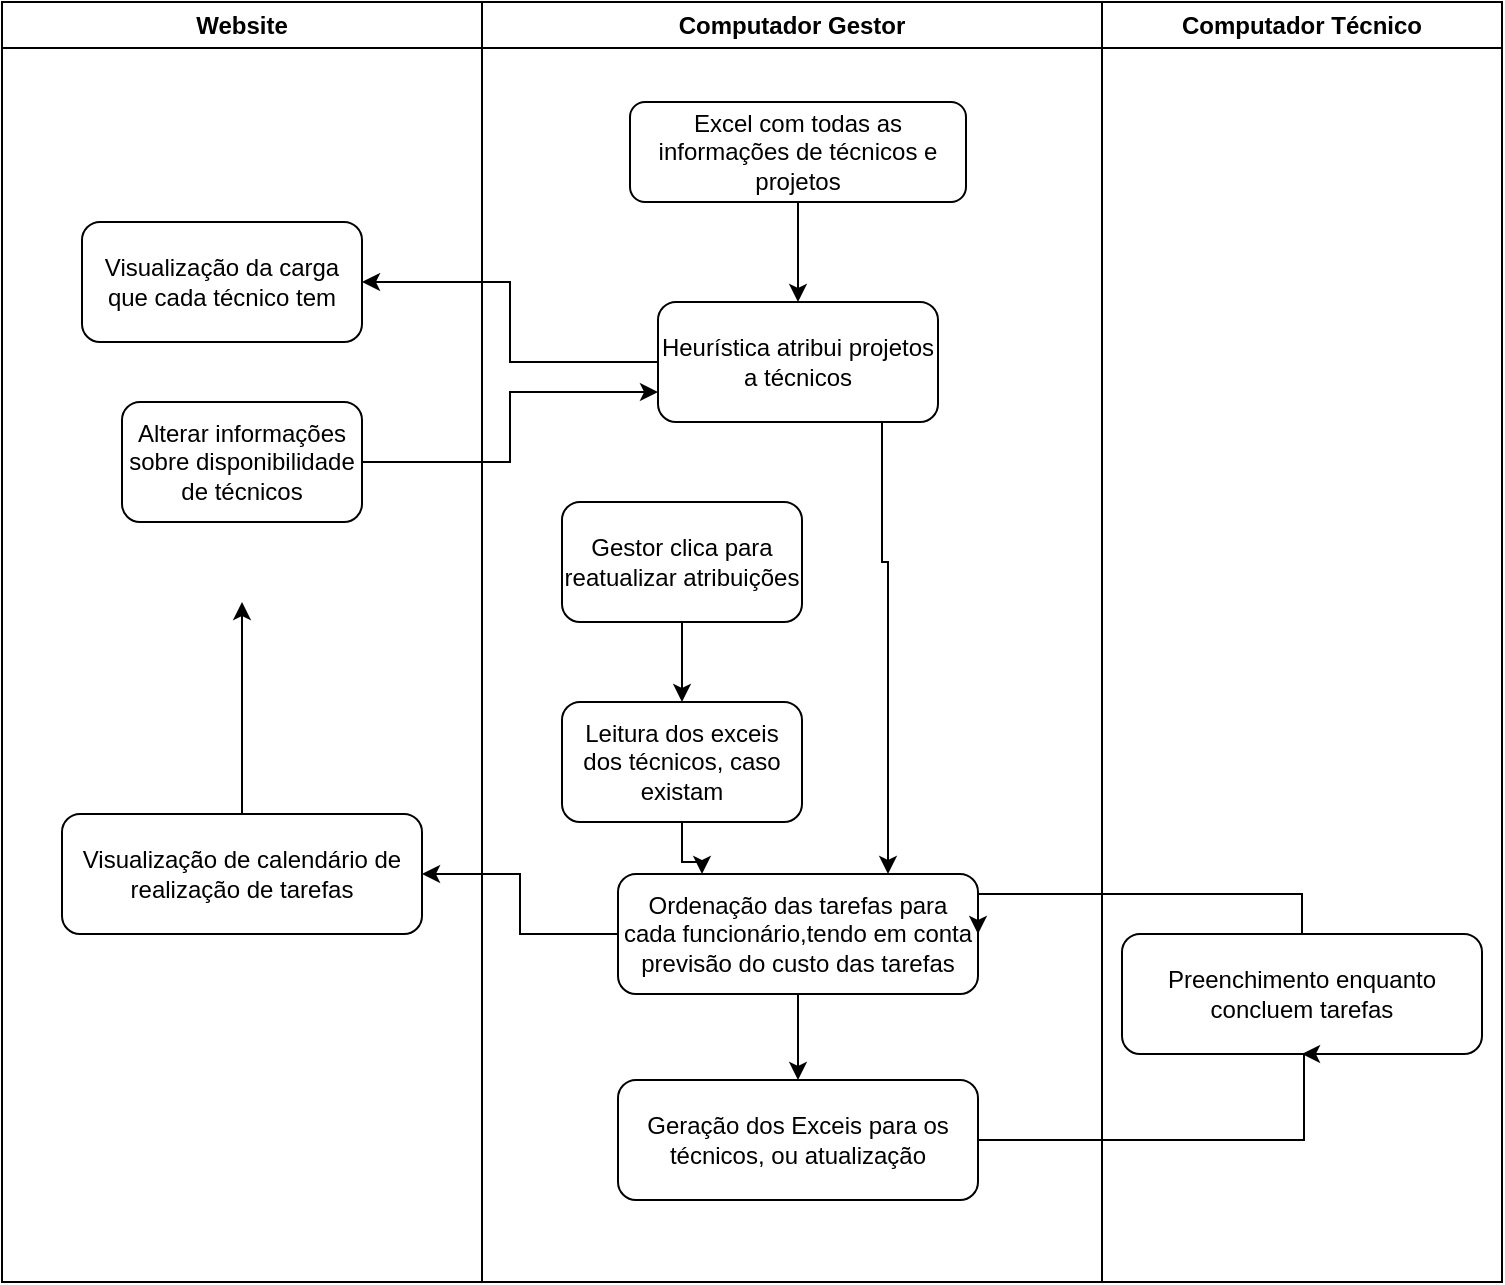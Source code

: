 <mxfile version="22.0.6" type="device">
  <diagram id="C5RBs43oDa-KdzZeNtuy" name="Page-1">
    <mxGraphModel dx="2037" dy="1803" grid="1" gridSize="10" guides="1" tooltips="1" connect="1" arrows="1" fold="1" page="1" pageScale="1" pageWidth="827" pageHeight="1169" math="0" shadow="0">
      <root>
        <mxCell id="WIyWlLk6GJQsqaUBKTNV-0" />
        <mxCell id="WIyWlLk6GJQsqaUBKTNV-1" parent="WIyWlLk6GJQsqaUBKTNV-0" />
        <mxCell id="QcD5hRHQzZDBA_C3fKLL-0" value="Computador Gestor" style="swimlane;whiteSpace=wrap;html=1;" vertex="1" parent="WIyWlLk6GJQsqaUBKTNV-1">
          <mxGeometry x="160" y="-20" width="310" height="640" as="geometry" />
        </mxCell>
        <mxCell id="QcD5hRHQzZDBA_C3fKLL-4" value="" style="edgeStyle=orthogonalEdgeStyle;rounded=0;orthogonalLoop=1;jettySize=auto;html=1;" edge="1" parent="QcD5hRHQzZDBA_C3fKLL-0" source="WIyWlLk6GJQsqaUBKTNV-3" target="QcD5hRHQzZDBA_C3fKLL-3">
          <mxGeometry relative="1" as="geometry" />
        </mxCell>
        <mxCell id="WIyWlLk6GJQsqaUBKTNV-3" value="&lt;div&gt;Excel com todas as informações de técnicos e projetos&lt;/div&gt;" style="rounded=1;whiteSpace=wrap;html=1;fontSize=12;glass=0;strokeWidth=1;shadow=0;" parent="QcD5hRHQzZDBA_C3fKLL-0" vertex="1">
          <mxGeometry x="74" y="50" width="168" height="50" as="geometry" />
        </mxCell>
        <mxCell id="QcD5hRHQzZDBA_C3fKLL-2" style="edgeStyle=orthogonalEdgeStyle;rounded=0;orthogonalLoop=1;jettySize=auto;html=1;exitX=0.5;exitY=1;exitDx=0;exitDy=0;" edge="1" parent="QcD5hRHQzZDBA_C3fKLL-0" source="WIyWlLk6GJQsqaUBKTNV-3" target="WIyWlLk6GJQsqaUBKTNV-3">
          <mxGeometry relative="1" as="geometry" />
        </mxCell>
        <mxCell id="QcD5hRHQzZDBA_C3fKLL-9" value="" style="edgeStyle=orthogonalEdgeStyle;rounded=0;orthogonalLoop=1;jettySize=auto;html=1;entryX=0.75;entryY=0;entryDx=0;entryDy=0;" edge="1" parent="QcD5hRHQzZDBA_C3fKLL-0" target="QcD5hRHQzZDBA_C3fKLL-8">
          <mxGeometry relative="1" as="geometry">
            <mxPoint x="110" y="210" as="sourcePoint" />
            <mxPoint x="110" y="350" as="targetPoint" />
            <Array as="points">
              <mxPoint x="200" y="210" />
              <mxPoint x="200" y="280" />
              <mxPoint x="203" y="280" />
            </Array>
          </mxGeometry>
        </mxCell>
        <mxCell id="QcD5hRHQzZDBA_C3fKLL-3" value="Heurística atribui projetos a técnicos" style="rounded=1;whiteSpace=wrap;html=1;fontSize=12;glass=0;strokeWidth=1;shadow=0;" vertex="1" parent="QcD5hRHQzZDBA_C3fKLL-0">
          <mxGeometry x="88" y="150" width="140" height="60" as="geometry" />
        </mxCell>
        <mxCell id="QcD5hRHQzZDBA_C3fKLL-13" value="" style="edgeStyle=orthogonalEdgeStyle;rounded=0;orthogonalLoop=1;jettySize=auto;html=1;" edge="1" parent="QcD5hRHQzZDBA_C3fKLL-0" source="QcD5hRHQzZDBA_C3fKLL-8" target="QcD5hRHQzZDBA_C3fKLL-12">
          <mxGeometry relative="1" as="geometry" />
        </mxCell>
        <mxCell id="QcD5hRHQzZDBA_C3fKLL-8" value="Ordenação das tarefas para cada funcionário,tendo em conta previsão do custo das tarefas" style="rounded=1;whiteSpace=wrap;html=1;fontSize=12;glass=0;strokeWidth=1;shadow=0;" vertex="1" parent="QcD5hRHQzZDBA_C3fKLL-0">
          <mxGeometry x="68" y="436" width="180" height="60" as="geometry" />
        </mxCell>
        <mxCell id="QcD5hRHQzZDBA_C3fKLL-12" value="Geração dos Exceis para os técnicos, ou atualização" style="rounded=1;whiteSpace=wrap;html=1;fontSize=12;glass=0;strokeWidth=1;shadow=0;" vertex="1" parent="QcD5hRHQzZDBA_C3fKLL-0">
          <mxGeometry x="68" y="539" width="180" height="60" as="geometry" />
        </mxCell>
        <mxCell id="QcD5hRHQzZDBA_C3fKLL-27" style="edgeStyle=orthogonalEdgeStyle;rounded=0;orthogonalLoop=1;jettySize=auto;html=1;" edge="1" parent="QcD5hRHQzZDBA_C3fKLL-0" source="QcD5hRHQzZDBA_C3fKLL-24" target="QcD5hRHQzZDBA_C3fKLL-8">
          <mxGeometry relative="1" as="geometry">
            <Array as="points">
              <mxPoint x="100" y="430" />
              <mxPoint x="110" y="430" />
            </Array>
          </mxGeometry>
        </mxCell>
        <mxCell id="QcD5hRHQzZDBA_C3fKLL-24" value="Leitura dos exceis dos técnicos, caso existam" style="rounded=1;whiteSpace=wrap;html=1;" vertex="1" parent="QcD5hRHQzZDBA_C3fKLL-0">
          <mxGeometry x="40" y="350" width="120" height="60" as="geometry" />
        </mxCell>
        <mxCell id="QcD5hRHQzZDBA_C3fKLL-30" style="edgeStyle=orthogonalEdgeStyle;rounded=0;orthogonalLoop=1;jettySize=auto;html=1;entryX=0.5;entryY=0;entryDx=0;entryDy=0;" edge="1" parent="QcD5hRHQzZDBA_C3fKLL-0" source="QcD5hRHQzZDBA_C3fKLL-25" target="QcD5hRHQzZDBA_C3fKLL-24">
          <mxGeometry relative="1" as="geometry" />
        </mxCell>
        <mxCell id="QcD5hRHQzZDBA_C3fKLL-25" value="Gestor clica para reatualizar atribuições" style="rounded=1;whiteSpace=wrap;html=1;" vertex="1" parent="QcD5hRHQzZDBA_C3fKLL-0">
          <mxGeometry x="40" y="250" width="120" height="60" as="geometry" />
        </mxCell>
        <mxCell id="QcD5hRHQzZDBA_C3fKLL-1" value="Computador Técnico" style="swimlane;whiteSpace=wrap;html=1;" vertex="1" parent="WIyWlLk6GJQsqaUBKTNV-1">
          <mxGeometry x="470" y="-20" width="200" height="640" as="geometry" />
        </mxCell>
        <mxCell id="QcD5hRHQzZDBA_C3fKLL-14" value="Preenchimento enquanto concluem tarefas" style="rounded=1;whiteSpace=wrap;html=1;fontSize=12;glass=0;strokeWidth=1;shadow=0;" vertex="1" parent="QcD5hRHQzZDBA_C3fKLL-1">
          <mxGeometry x="10" y="466" width="180" height="60" as="geometry" />
        </mxCell>
        <mxCell id="QcD5hRHQzZDBA_C3fKLL-5" value="Website" style="swimlane;whiteSpace=wrap;html=1;" vertex="1" parent="WIyWlLk6GJQsqaUBKTNV-1">
          <mxGeometry x="-80" y="-20" width="240" height="640" as="geometry" />
        </mxCell>
        <mxCell id="QcD5hRHQzZDBA_C3fKLL-6" value="Visualização da carga que cada técnico tem" style="rounded=1;whiteSpace=wrap;html=1;fontSize=12;glass=0;strokeWidth=1;shadow=0;" vertex="1" parent="QcD5hRHQzZDBA_C3fKLL-5">
          <mxGeometry x="40" y="110" width="140" height="60" as="geometry" />
        </mxCell>
        <mxCell id="QcD5hRHQzZDBA_C3fKLL-19" value="" style="edgeStyle=orthogonalEdgeStyle;rounded=0;orthogonalLoop=1;jettySize=auto;html=1;entryX=0.5;entryY=1;entryDx=0;entryDy=0;" edge="1" parent="QcD5hRHQzZDBA_C3fKLL-5" source="QcD5hRHQzZDBA_C3fKLL-10">
          <mxGeometry relative="1" as="geometry">
            <mxPoint x="120" y="300" as="targetPoint" />
          </mxGeometry>
        </mxCell>
        <mxCell id="QcD5hRHQzZDBA_C3fKLL-10" value="Visualização de calendário de realização de tarefas" style="rounded=1;whiteSpace=wrap;html=1;fontSize=12;glass=0;strokeWidth=1;shadow=0;" vertex="1" parent="QcD5hRHQzZDBA_C3fKLL-5">
          <mxGeometry x="30" y="406" width="180" height="60" as="geometry" />
        </mxCell>
        <mxCell id="QcD5hRHQzZDBA_C3fKLL-20" value="Alterar informações sobre disponibilidade de técnicos" style="rounded=1;whiteSpace=wrap;html=1;" vertex="1" parent="QcD5hRHQzZDBA_C3fKLL-5">
          <mxGeometry x="60" y="200" width="120" height="60" as="geometry" />
        </mxCell>
        <mxCell id="QcD5hRHQzZDBA_C3fKLL-7" value="" style="edgeStyle=orthogonalEdgeStyle;rounded=0;orthogonalLoop=1;jettySize=auto;html=1;" edge="1" parent="WIyWlLk6GJQsqaUBKTNV-1" source="QcD5hRHQzZDBA_C3fKLL-3" target="QcD5hRHQzZDBA_C3fKLL-6">
          <mxGeometry relative="1" as="geometry" />
        </mxCell>
        <mxCell id="QcD5hRHQzZDBA_C3fKLL-11" value="" style="edgeStyle=orthogonalEdgeStyle;rounded=0;orthogonalLoop=1;jettySize=auto;html=1;" edge="1" parent="WIyWlLk6GJQsqaUBKTNV-1" source="QcD5hRHQzZDBA_C3fKLL-8" target="QcD5hRHQzZDBA_C3fKLL-10">
          <mxGeometry relative="1" as="geometry" />
        </mxCell>
        <mxCell id="QcD5hRHQzZDBA_C3fKLL-15" value="" style="edgeStyle=orthogonalEdgeStyle;rounded=0;orthogonalLoop=1;jettySize=auto;html=1;entryX=0.5;entryY=1;entryDx=0;entryDy=0;" edge="1" parent="WIyWlLk6GJQsqaUBKTNV-1" source="QcD5hRHQzZDBA_C3fKLL-12" target="QcD5hRHQzZDBA_C3fKLL-14">
          <mxGeometry relative="1" as="geometry">
            <mxPoint x="570" y="509" as="targetPoint" />
            <Array as="points">
              <mxPoint x="571" y="549" />
            </Array>
          </mxGeometry>
        </mxCell>
        <mxCell id="QcD5hRHQzZDBA_C3fKLL-16" style="edgeStyle=orthogonalEdgeStyle;rounded=0;orthogonalLoop=1;jettySize=auto;html=1;entryX=1;entryY=0.5;entryDx=0;entryDy=0;exitX=0.5;exitY=0;exitDx=0;exitDy=0;" edge="1" parent="WIyWlLk6GJQsqaUBKTNV-1" source="QcD5hRHQzZDBA_C3fKLL-14" target="QcD5hRHQzZDBA_C3fKLL-8">
          <mxGeometry relative="1" as="geometry">
            <mxPoint x="590" y="406" as="sourcePoint" />
            <Array as="points">
              <mxPoint x="570" y="426" />
            </Array>
          </mxGeometry>
        </mxCell>
        <mxCell id="QcD5hRHQzZDBA_C3fKLL-22" style="edgeStyle=orthogonalEdgeStyle;rounded=0;orthogonalLoop=1;jettySize=auto;html=1;entryX=0;entryY=0.75;entryDx=0;entryDy=0;" edge="1" parent="WIyWlLk6GJQsqaUBKTNV-1" source="QcD5hRHQzZDBA_C3fKLL-20" target="QcD5hRHQzZDBA_C3fKLL-3">
          <mxGeometry relative="1" as="geometry" />
        </mxCell>
      </root>
    </mxGraphModel>
  </diagram>
</mxfile>
